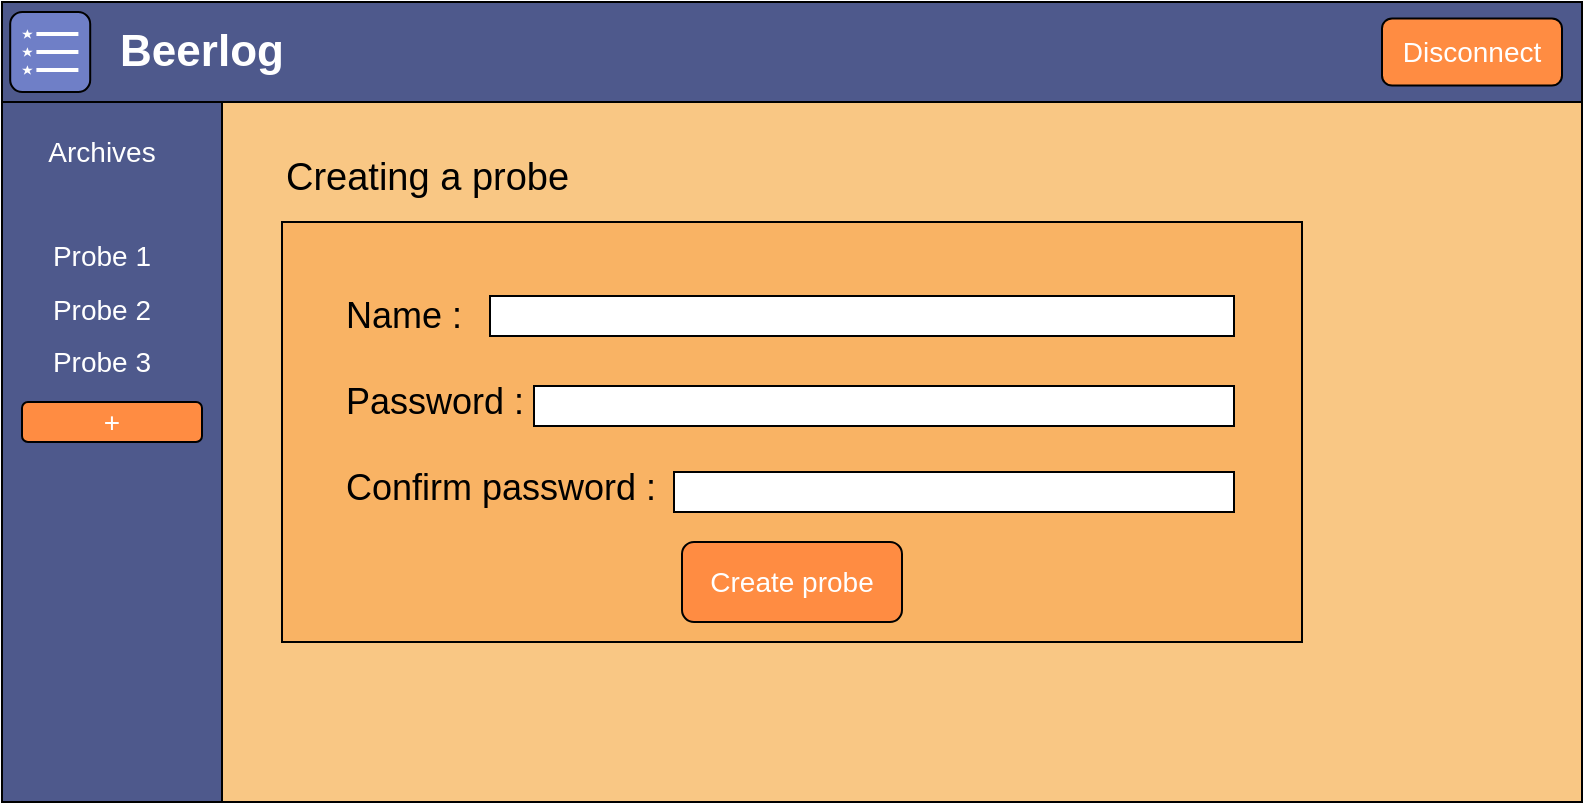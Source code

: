 <mxfile>
    <diagram id="N_tLDssmncK5Pu7cRjIX" name="Page-1">
        <mxGraphModel dx="1467" dy="1014" grid="1" gridSize="10" guides="1" tooltips="1" connect="1" arrows="1" fold="1" page="1" pageScale="1" pageWidth="827" pageHeight="1169" math="0" shadow="0">
            <root>
                <mxCell id="0"/>
                <mxCell id="1" parent="0"/>
                <mxCell id="2" value="" style="rounded=0;whiteSpace=wrap;html=1;fillColor=#F9C784;" parent="1" vertex="1">
                    <mxGeometry x="80" y="80" width="790" height="400" as="geometry"/>
                </mxCell>
                <mxCell id="5" value="" style="rounded=0;whiteSpace=wrap;html=1;fillColor=#F9B364;" parent="1" vertex="1">
                    <mxGeometry x="220" y="190" width="510" height="210" as="geometry"/>
                </mxCell>
                <mxCell id="6" value="Name :&lt;br style=&quot;font-size: 18px;&quot;&gt;&lt;br style=&quot;font-size: 18px;&quot;&gt;&lt;div style=&quot;font-size: 18px;&quot;&gt;&lt;span style=&quot;background-color: initial; font-size: 18px;&quot;&gt;Password :&amp;nbsp;&lt;/span&gt;&lt;/div&gt;&lt;div style=&quot;font-size: 18px;&quot;&gt;&lt;span style=&quot;background-color: initial; font-size: 18px;&quot;&gt;&lt;br&gt;&lt;/span&gt;&lt;/div&gt;&lt;div style=&quot;font-size: 18px;&quot;&gt;&lt;span style=&quot;background-color: initial; font-size: 18px;&quot;&gt;Confirm password :&lt;/span&gt;&lt;/div&gt;" style="text;html=1;strokeColor=none;fillColor=none;align=left;verticalAlign=top;whiteSpace=wrap;rounded=0;fontSize=18;" parent="1" vertex="1">
                    <mxGeometry x="250" y="220" width="200" height="80" as="geometry"/>
                </mxCell>
                <mxCell id="7" value="" style="rounded=0;whiteSpace=wrap;html=1;fontSize=18;fillColor=#FFFFFF;" parent="1" vertex="1">
                    <mxGeometry x="324" y="227" width="372" height="20" as="geometry"/>
                </mxCell>
                <mxCell id="8" value="" style="rounded=0;whiteSpace=wrap;html=1;fontSize=18;fillColor=#FFFFFF;" parent="1" vertex="1">
                    <mxGeometry x="346" y="272" width="350" height="20" as="geometry"/>
                </mxCell>
                <mxCell id="9" value="Create probe" style="rounded=1;whiteSpace=wrap;html=1;strokeColor=#000000;fontSize=14;fontColor=#FFFFFF;fillColor=#FF8C42;gradientColor=none;" parent="1" vertex="1">
                    <mxGeometry x="420" y="350" width="110" height="40" as="geometry"/>
                </mxCell>
                <mxCell id="10" value="" style="rounded=0;whiteSpace=wrap;html=1;fontSize=18;fillColor=#FFFFFF;" parent="1" vertex="1">
                    <mxGeometry x="416" y="315" width="280" height="20" as="geometry"/>
                </mxCell>
                <mxCell id="12" value="" style="rounded=0;whiteSpace=wrap;html=1;strokeColor=#000000;fontSize=22;fontColor=#FFFFFF;fillColor=#4e598c;gradientColor=none;" parent="1" vertex="1">
                    <mxGeometry x="80" y="80" width="110" height="400" as="geometry"/>
                </mxCell>
                <mxCell id="3" value="" style="rounded=0;whiteSpace=wrap;html=1;fillColor=#4E598C;" parent="1" vertex="1">
                    <mxGeometry x="80" y="80" width="790" height="50" as="geometry"/>
                </mxCell>
                <mxCell id="13" value="&lt;span style=&quot;font-size: 14px;&quot;&gt;Archives&lt;br&gt;&lt;br&gt;Probe 1&lt;br&gt;Probe 2&lt;br&gt;Probe 3&lt;br&gt;&lt;/span&gt;" style="text;html=1;strokeColor=none;fillColor=none;align=center;verticalAlign=middle;whiteSpace=wrap;rounded=0;fontSize=22;fontColor=#FFFFFF;" parent="1" vertex="1">
                    <mxGeometry x="100" y="190" width="60" height="30" as="geometry"/>
                </mxCell>
                <mxCell id="14" value="+" style="rounded=1;whiteSpace=wrap;html=1;strokeColor=#000000;fontSize=14;fontColor=#FFFFFF;fillColor=#FF8C42;gradientColor=none;" parent="1" vertex="1">
                    <mxGeometry x="90" y="280" width="90" height="20" as="geometry"/>
                </mxCell>
                <mxCell id="15" value="" style="rounded=1;whiteSpace=wrap;html=1;strokeColor=#000000;fillColor=#6F7FC7;" parent="1" vertex="1">
                    <mxGeometry x="84.1" y="85" width="40" height="40" as="geometry"/>
                </mxCell>
                <mxCell id="16" value="" style="html=1;verticalLabelPosition=bottom;align=center;labelBackgroundColor=#ffffff;verticalAlign=top;strokeWidth=2;strokeColor=#FFFFFF;shadow=0;dashed=0;shape=mxgraph.ios7.icons.most_viewed;pointerEvents=1" parent="1" vertex="1">
                    <mxGeometry x="90.0" y="93.6" width="28.2" height="22.8" as="geometry"/>
                </mxCell>
                <mxCell id="11" value="Disconnect" style="rounded=1;whiteSpace=wrap;html=1;strokeColor=#000000;fontSize=14;fontColor=#FFFFFF;fillColor=#FF8C42;gradientColor=none;" parent="1" vertex="1">
                    <mxGeometry x="770" y="88.2" width="90" height="33.6" as="geometry"/>
                </mxCell>
                <mxCell id="4" value="Beerlog" style="text;html=1;strokeColor=none;fillColor=none;align=center;verticalAlign=middle;whiteSpace=wrap;rounded=0;fontColor=#FFFFFF;fontSize=22;fontStyle=1" parent="1" vertex="1">
                    <mxGeometry x="150" y="90" width="60" height="30" as="geometry"/>
                </mxCell>
                <mxCell id="17" value="Creating a probe" style="text;html=1;strokeColor=none;fillColor=none;align=left;verticalAlign=top;whiteSpace=wrap;rounded=0;fontSize=19;" parent="1" vertex="1">
                    <mxGeometry x="220" y="150" width="150" height="30" as="geometry"/>
                </mxCell>
            </root>
        </mxGraphModel>
    </diagram>
</mxfile>